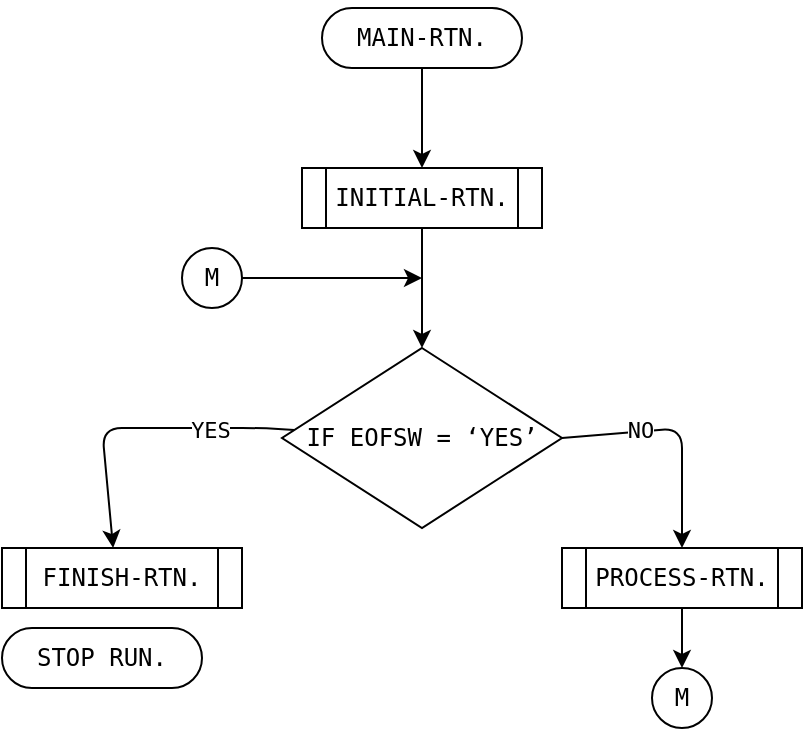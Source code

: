 <mxfile>
    <diagram id="iW75xdOQpVPAaC8EbHIs" name="main-process">
        <mxGraphModel dx="1087" dy="515" grid="1" gridSize="10" guides="1" tooltips="1" connect="1" arrows="1" fold="1" page="1" pageScale="1" pageWidth="850" pageHeight="1100" math="0" shadow="0">
            <root>
                <mxCell id="0"/>
                <mxCell id="1" parent="0"/>
                <mxCell id="4" value="" style="edgeStyle=none;html=1;" parent="1" source="2" target="3" edge="1">
                    <mxGeometry relative="1" as="geometry"/>
                </mxCell>
                <mxCell id="2" value="&lt;pre&gt;MAIN-RTN.&lt;/pre&gt;" style="rounded=1;whiteSpace=wrap;html=1;arcSize=50;" parent="1" vertex="1">
                    <mxGeometry x="390" y="150" width="100" height="30" as="geometry"/>
                </mxCell>
                <mxCell id="7" value="" style="edgeStyle=none;html=1;" parent="1" source="3" target="6" edge="1">
                    <mxGeometry relative="1" as="geometry"/>
                </mxCell>
                <mxCell id="3" value="&lt;pre&gt;INITIAL-RTN.&lt;/pre&gt;&lt;p align=&quot;center&quot; class=&quot;MsoNormal&quot;&gt;&lt;/p&gt;" style="shape=process;whiteSpace=wrap;html=1;backgroundOutline=1;" parent="1" vertex="1">
                    <mxGeometry x="380" y="230" width="120" height="30" as="geometry"/>
                </mxCell>
                <mxCell id="9" style="edgeStyle=none;html=1;entryX=0.463;entryY=-0.001;entryDx=0;entryDy=0;entryPerimeter=0;" parent="1" source="6" target="8" edge="1">
                    <mxGeometry relative="1" as="geometry">
                        <Array as="points">
                            <mxPoint x="360" y="360"/>
                            <mxPoint x="280" y="360"/>
                        </Array>
                    </mxGeometry>
                </mxCell>
                <mxCell id="17" value="&lt;pre&gt;YES&lt;/pre&gt;" style="edgeLabel;html=1;align=center;verticalAlign=middle;resizable=0;points=[];" parent="9" vertex="1" connectable="0">
                    <mxGeometry x="-0.463" y="1" relative="1" as="geometry">
                        <mxPoint as="offset"/>
                    </mxGeometry>
                </mxCell>
                <mxCell id="11" style="edgeStyle=none;html=1;exitX=1;exitY=0.5;exitDx=0;exitDy=0;entryX=0.5;entryY=0;entryDx=0;entryDy=0;" parent="1" source="6" target="10" edge="1">
                    <mxGeometry relative="1" as="geometry">
                        <Array as="points">
                            <mxPoint x="570" y="360"/>
                        </Array>
                    </mxGeometry>
                </mxCell>
                <mxCell id="18" value="&lt;pre&gt;NO&lt;/pre&gt;" style="edgeLabel;html=1;align=center;verticalAlign=middle;resizable=0;points=[];" parent="11" vertex="1" connectable="0">
                    <mxGeometry x="-0.353" y="1" relative="1" as="geometry">
                        <mxPoint as="offset"/>
                    </mxGeometry>
                </mxCell>
                <mxCell id="6" value="&lt;pre&gt;IF EOFSW = ‘YES’&lt;/pre&gt;&lt;p align=&quot;center&quot; class=&quot;MsoNormal&quot;&gt;&lt;/p&gt;" style="rhombus;whiteSpace=wrap;html=1;" parent="1" vertex="1">
                    <mxGeometry x="370" y="320" width="140" height="90" as="geometry"/>
                </mxCell>
                <mxCell id="8" value="&lt;pre&gt;FINISH-RTN.&lt;/pre&gt;" style="shape=process;whiteSpace=wrap;html=1;backgroundOutline=1;" parent="1" vertex="1">
                    <mxGeometry x="230" y="420" width="120" height="30" as="geometry"/>
                </mxCell>
                <mxCell id="16" style="edgeStyle=none;html=1;exitX=0.5;exitY=1;exitDx=0;exitDy=0;entryX=0.5;entryY=0;entryDx=0;entryDy=0;" parent="1" source="10" target="15" edge="1">
                    <mxGeometry relative="1" as="geometry"/>
                </mxCell>
                <mxCell id="10" value="&lt;pre&gt;PROCESS-RTN.&lt;/pre&gt;" style="shape=process;whiteSpace=wrap;html=1;backgroundOutline=1;" parent="1" vertex="1">
                    <mxGeometry x="510" y="420" width="120" height="30" as="geometry"/>
                </mxCell>
                <mxCell id="13" value="&lt;pre&gt;STOP RUN.&lt;/pre&gt;" style="rounded=1;whiteSpace=wrap;html=1;arcSize=50;" parent="1" vertex="1">
                    <mxGeometry x="230" y="460" width="100" height="30" as="geometry"/>
                </mxCell>
                <mxCell id="15" value="&lt;pre&gt;M&lt;/pre&gt;" style="ellipse;whiteSpace=wrap;html=1;aspect=fixed;" parent="1" vertex="1">
                    <mxGeometry x="555" y="480" width="30" height="30" as="geometry"/>
                </mxCell>
                <mxCell id="20" style="edgeStyle=none;html=1;" parent="1" source="19" edge="1">
                    <mxGeometry relative="1" as="geometry">
                        <mxPoint x="440" y="285" as="targetPoint"/>
                    </mxGeometry>
                </mxCell>
                <mxCell id="19" value="&lt;pre&gt;M&lt;/pre&gt;" style="ellipse;whiteSpace=wrap;html=1;aspect=fixed;" parent="1" vertex="1">
                    <mxGeometry x="320" y="270" width="30" height="30" as="geometry"/>
                </mxCell>
            </root>
        </mxGraphModel>
    </diagram>
    <diagram id="k4uJYlcKyp33gYcqn52G" name="initial-rtn">
        <mxGraphModel dx="621" dy="294" grid="1" gridSize="10" guides="1" tooltips="1" connect="1" arrows="1" fold="1" page="1" pageScale="1" pageWidth="850" pageHeight="1100" math="0" shadow="0">
            <root>
                <mxCell id="0"/>
                <mxCell id="1" parent="0"/>
                <mxCell id="qPFKyn2VXZba24kUAFU7-1" style="edgeStyle=none;html=1;exitX=0.5;exitY=1;exitDx=0;exitDy=0;entryX=0.491;entryY=0.002;entryDx=0;entryDy=0;entryPerimeter=0;fontSize=11;fontColor=#F0F0F0;" parent="1" source="JNNsPXFSB_ZQwAHoGxBh-2" target="JNNsPXFSB_ZQwAHoGxBh-3" edge="1">
                    <mxGeometry relative="1" as="geometry"/>
                </mxCell>
                <mxCell id="JNNsPXFSB_ZQwAHoGxBh-2" value="&lt;pre&gt;INITIAL-RTN.&lt;/pre&gt;&lt;p align=&quot;center&quot; class=&quot;MsoNormal&quot;&gt;&lt;/p&gt;" style="rounded=1;whiteSpace=wrap;html=1;arcSize=50;" parent="1" vertex="1">
                    <mxGeometry x="350" y="70" width="120" height="40" as="geometry"/>
                </mxCell>
                <mxCell id="fxMx7R2LBYrm5y1K-BJE-2" style="edgeStyle=none;html=1;exitX=0.5;exitY=1;exitDx=0;exitDy=0;entryX=0.5;entryY=0;entryDx=0;entryDy=0;" parent="1" source="JNNsPXFSB_ZQwAHoGxBh-3" target="qPFKyn2VXZba24kUAFU7-2" edge="1">
                    <mxGeometry relative="1" as="geometry"/>
                </mxCell>
                <mxCell id="JNNsPXFSB_ZQwAHoGxBh-3" value="&lt;pre style=&quot;font-size: 11px;&quot;&gt;&lt;font style=&quot;font-size: 11px;&quot;&gt;&lt;span style=&quot;background-color: initial;&quot;&gt;INFILE, REC-IN, ACCNO-IN, ACCNAME-IN, TC,&amp;nbsp;&lt;/span&gt;&lt;span style=&quot;background-color: initial;&quot;&gt;AMOUNT&lt;br&gt;&lt;/span&gt;&lt;/font&gt;&lt;pre style=&quot;&quot;&gt;&lt;font style=&quot;font-size: 11px;&quot;&gt;&lt;font style=&quot;font-size: 11px;&quot;&gt;OUTFILE, OUTREC, REC-OUT, ACCNO-OUT, ACCNAME-OUT, &lt;/font&gt;&lt;br&gt;&lt;/font&gt;&lt;pre&gt;&lt;font style=&quot;font-size: 11px;&quot;&gt;TOTDREC – “&lt;span style=&quot;&quot; lang=&quot;EN-PH&quot;&gt;TOTAL DEPOSITORS: “, DCTR-OUT | DCTR=0&lt;/span&gt;&lt;/font&gt;&lt;pre style=&quot;&quot;&gt;&lt;font style=&quot;font-size: 11px;&quot;&gt;&lt;font style=&quot;font-size: 11px;&quot;&gt;&lt;span style=&quot;&quot; lang=&quot;EN-PH&quot;&gt;TOTBREC – “TOTAL ACCUMULATED BALANCES: “, BCTR-OUT | BCTR=0&lt;/span&gt;&lt;/font&gt;&lt;font style=&quot;font-size: 11px;&quot;&gt;&lt;span style=&quot;&quot; lang=&quot;EN-PH&quot;&gt;&lt;br&gt;&lt;/span&gt;&lt;/font&gt;&lt;font style=&quot;font-size: 11px;&quot;&gt;&lt;span style=&quot;&quot; lang=&quot;EN-PH&quot;&gt;TOTBREC – “TOTAL ACCUMULATED BALANCES: “, BCTR-OUT | BCTR=0&lt;/span&gt;&lt;/font&gt;&lt;font style=&quot;font-size: 11px;&quot;&gt;&lt;span style=&quot;&quot; lang=&quot;EN-PH&quot;&gt;&lt;br&gt;&lt;/span&gt;&lt;/font&gt;&lt;font style=&quot;font-size: 11px;&quot;&gt;&lt;span style=&quot;&quot; lang=&quot;EN-PH&quot;&gt;TOTBREC – “TOTAL ACCUMULATED BALANCES: “, BCTR-OUT | BCTR=0&lt;/span&gt;&lt;/font&gt;&lt;/font&gt;&lt;/pre&gt;&lt;/pre&gt;&lt;/pre&gt;&lt;/pre&gt;&lt;pre style=&quot;font-size: 11px;&quot;&gt;&lt;font style=&quot;font-size: 11px;&quot;&gt;BAL-OUT&amp;nbsp; | BAL = 0 | EOFSW = ‘NO ‘&amp;nbsp; | TACCNO = ‘ ‘&amp;nbsp; | TACCNAME = ‘ ‘&lt;/font&gt;&lt;/pre&gt;" style="shape=hexagon;perimeter=hexagonPerimeter2;whiteSpace=wrap;html=1;fixedSize=1;size=30;align=center;" parent="1" vertex="1">
                    <mxGeometry x="50" y="140" width="740" height="170" as="geometry"/>
                </mxCell>
                <mxCell id="ynqW-IwG-EB5LRX2iBab-1" style="edgeStyle=none;html=1;exitX=0.5;exitY=1;exitDx=0;exitDy=0;entryX=0.5;entryY=0;entryDx=0;entryDy=0;" parent="1" source="qPFKyn2VXZba24kUAFU7-2" target="qPFKyn2VXZba24kUAFU7-3" edge="1">
                    <mxGeometry relative="1" as="geometry"/>
                </mxCell>
                <mxCell id="qPFKyn2VXZba24kUAFU7-2" value="&lt;pre&gt;OPEN INPUT INFILE&lt;br/&gt;OUTPUT OUTFILE.&lt;/pre&gt;&lt;p align=&quot;center&quot; class=&quot;MsoNormal&quot;&gt;&lt;/p&gt;" style="rounded=0;whiteSpace=wrap;html=1;labelBackgroundColor=#18141D;fontSize=11;fontColor=#F0F0F0;" parent="1" vertex="1">
                    <mxGeometry x="325" y="327" width="190" height="50" as="geometry"/>
                </mxCell>
                <mxCell id="fxMx7R2LBYrm5y1K-BJE-1" style="edgeStyle=none;html=1;exitX=0.5;exitY=1;exitDx=0;exitDy=0;entryX=0.5;entryY=0;entryDx=0;entryDy=0;" parent="1" source="qPFKyn2VXZba24kUAFU7-3" target="qPFKyn2VXZba24kUAFU7-4" edge="1">
                    <mxGeometry relative="1" as="geometry"/>
                </mxCell>
                <mxCell id="qPFKyn2VXZba24kUAFU7-3" value="&lt;pre&gt;READ INFILE&lt;/pre&gt;" style="shape=parallelogram;perimeter=parallelogramPerimeter;whiteSpace=wrap;html=1;fixedSize=1;labelBackgroundColor=#18141D;fontSize=11;fontColor=#F0F0F0;" parent="1" vertex="1">
                    <mxGeometry x="350" y="389" width="120" height="60" as="geometry"/>
                </mxCell>
                <mxCell id="qPFKyn2VXZba24kUAFU7-12" style="edgeStyle=none;html=1;entryX=0.379;entryY=0.037;entryDx=0;entryDy=0;entryPerimeter=0;fontSize=11;fontColor=#F0F0F0;" parent="1" source="qPFKyn2VXZba24kUAFU7-4" target="qPFKyn2VXZba24kUAFU7-6" edge="1">
                    <mxGeometry relative="1" as="geometry">
                        <Array as="points">
                            <mxPoint x="250" y="504"/>
                        </Array>
                    </mxGeometry>
                </mxCell>
                <mxCell id="Vyr_tkfjEYzoEg9N8U9o-1" value="&lt;font face=&quot;Courier New&quot;&gt;YES&lt;/font&gt;" style="edgeLabel;html=1;align=center;verticalAlign=middle;resizable=0;points=[];" vertex="1" connectable="0" parent="qPFKyn2VXZba24kUAFU7-12">
                    <mxGeometry x="-0.445" y="-1" relative="1" as="geometry">
                        <mxPoint as="offset"/>
                    </mxGeometry>
                </mxCell>
                <mxCell id="qPFKyn2VXZba24kUAFU7-14" style="edgeStyle=none;html=1;entryX=0.472;entryY=-0.062;entryDx=0;entryDy=0;entryPerimeter=0;fontSize=11;fontColor=#F0F0F0;" parent="1" source="qPFKyn2VXZba24kUAFU7-4" target="qPFKyn2VXZba24kUAFU7-13" edge="1">
                    <mxGeometry relative="1" as="geometry">
                        <Array as="points">
                            <mxPoint x="570" y="500"/>
                        </Array>
                    </mxGeometry>
                </mxCell>
                <mxCell id="Vyr_tkfjEYzoEg9N8U9o-2" value="NO" style="edgeLabel;html=1;align=center;verticalAlign=middle;resizable=0;points=[];fontFamily=Courier New;" vertex="1" connectable="0" parent="qPFKyn2VXZba24kUAFU7-14">
                    <mxGeometry x="-0.141" relative="1" as="geometry">
                        <mxPoint as="offset"/>
                    </mxGeometry>
                </mxCell>
                <mxCell id="qPFKyn2VXZba24kUAFU7-4" value="&lt;pre&gt;AT END&lt;/pre&gt;" style="rhombus;whiteSpace=wrap;html=1;labelBackgroundColor=#18141D;fontSize=11;fontColor=#F0F0F0;" parent="1" vertex="1">
                    <mxGeometry x="360" y="464" width="80" height="80" as="geometry"/>
                </mxCell>
                <mxCell id="qPFKyn2VXZba24kUAFU7-10" style="edgeStyle=none;html=1;entryX=0;entryY=0.75;entryDx=0;entryDy=0;fontSize=11;fontColor=#F0F0F0;" parent="1" source="qPFKyn2VXZba24kUAFU7-6" target="qPFKyn2VXZba24kUAFU7-8" edge="1">
                    <mxGeometry relative="1" as="geometry">
                        <Array as="points">
                            <mxPoint x="275" y="650"/>
                        </Array>
                    </mxGeometry>
                </mxCell>
                <mxCell id="qPFKyn2VXZba24kUAFU7-6" value="&lt;pre&gt;MOVE&amp;nbsp; 'YES' TO 'EOFSW.&amp;nbsp;&lt;/pre&gt;" style="rounded=0;whiteSpace=wrap;html=1;labelBackgroundColor=#18141D;fontSize=11;fontColor=#F0F0F0;" parent="1" vertex="1">
                    <mxGeometry x="190" y="544" width="170" height="46" as="geometry"/>
                </mxCell>
                <mxCell id="qPFKyn2VXZba24kUAFU7-8" value="&lt;pre&gt;RETURN&lt;/pre&gt;&lt;p align=&quot;center&quot; class=&quot;MsoNormal&quot;&gt;&lt;/p&gt;" style="rounded=1;whiteSpace=wrap;html=1;arcSize=50;" parent="1" vertex="1">
                    <mxGeometry x="350" y="620" width="120" height="40" as="geometry"/>
                </mxCell>
                <mxCell id="qPFKyn2VXZba24kUAFU7-15" style="edgeStyle=none;html=1;entryX=1;entryY=0.75;entryDx=0;entryDy=0;fontSize=11;fontColor=#F0F0F0;" parent="1" source="qPFKyn2VXZba24kUAFU7-13" target="qPFKyn2VXZba24kUAFU7-8" edge="1">
                    <mxGeometry relative="1" as="geometry">
                        <Array as="points">
                            <mxPoint x="575" y="650"/>
                        </Array>
                    </mxGeometry>
                </mxCell>
                <mxCell id="qPFKyn2VXZba24kUAFU7-13" value="&lt;pre&gt;&lt;p align=&quot;center&quot; class=&quot;MsoNormal&quot;&gt;MOVE ACCNO-IN TO TACCNO.&lt;br&gt;MOVE ACCNAME-IN TO TACCNAME.&lt;/p&gt;&lt;/pre&gt;" style="rounded=0;whiteSpace=wrap;html=1;labelBackgroundColor=#18141D;fontSize=11;fontColor=#F0F0F0;" parent="1" vertex="1">
                    <mxGeometry x="470" y="544" width="210" height="56" as="geometry"/>
                </mxCell>
            </root>
        </mxGraphModel>
    </diagram>
    <diagram id="8lONlVj879tS5M38CXtB" name="process-rtn">
        <mxGraphModel dx="621" dy="294" grid="1" gridSize="10" guides="1" tooltips="1" connect="1" arrows="1" fold="1" page="1" pageScale="1" pageWidth="850" pageHeight="1100" math="0" shadow="0">
            <root>
                <mxCell id="0"/>
                <mxCell id="1" parent="0"/>
                <mxCell id="DVDAP2Rj-ki6O6vhwZNl-1" style="edgeStyle=none;html=1;entryX=0.5;entryY=0;entryDx=0;entryDy=0;fontColor=none;" parent="1" source="uAgVXcSkE7LuQJuf7o8H-2" target="uAgVXcSkE7LuQJuf7o8H-9" edge="1">
                    <mxGeometry relative="1" as="geometry"/>
                </mxCell>
                <mxCell id="uAgVXcSkE7LuQJuf7o8H-2" value="&lt;pre&gt;PROCESS-RTN.&lt;/pre&gt;" style="rounded=1;whiteSpace=wrap;html=1;arcSize=50;" parent="1" vertex="1">
                    <mxGeometry x="381.88" y="140" width="100" height="30" as="geometry"/>
                </mxCell>
                <mxCell id="u3G4bJ6si0Gmxz9wS87w-6" style="edgeStyle=none;html=1;entryX=0.481;entryY=-0.076;entryDx=0;entryDy=0;entryPerimeter=0;fontColor=#F0F0F0;" parent="1" source="uAgVXcSkE7LuQJuf7o8H-9" target="u3G4bJ6si0Gmxz9wS87w-1" edge="1">
                    <mxGeometry relative="1" as="geometry">
                        <Array as="points">
                            <mxPoint x="300" y="250"/>
                            <mxPoint x="240" y="250"/>
                        </Array>
                    </mxGeometry>
                </mxCell>
                <mxCell id="BCTRiw1iV9nBS8iUXPFg-2" value="NO" style="edgeLabel;html=1;align=center;verticalAlign=middle;resizable=0;points=[];fontFamily=Courier New;" vertex="1" connectable="0" parent="u3G4bJ6si0Gmxz9wS87w-6">
                    <mxGeometry x="-0.322" y="1" relative="1" as="geometry">
                        <mxPoint as="offset"/>
                    </mxGeometry>
                </mxCell>
                <mxCell id="u3G4bJ6si0Gmxz9wS87w-10" style="edgeStyle=none;html=1;fontColor=#F0F0F0;entryX=1;entryY=0.5;entryDx=0;entryDy=0;" parent="1" source="uAgVXcSkE7LuQJuf7o8H-9" target="u3G4bJ6si0Gmxz9wS87w-9" edge="1">
                    <mxGeometry relative="1" as="geometry">
                        <mxPoint x="600" y="260" as="targetPoint"/>
                        <Array as="points">
                            <mxPoint x="600" y="260"/>
                            <mxPoint x="600" y="360"/>
                        </Array>
                    </mxGeometry>
                </mxCell>
                <mxCell id="BCTRiw1iV9nBS8iUXPFg-3" value="YES" style="edgeLabel;html=1;align=center;verticalAlign=middle;resizable=0;points=[];fontFamily=Courier New;" vertex="1" connectable="0" parent="u3G4bJ6si0Gmxz9wS87w-10">
                    <mxGeometry x="-0.652" y="-1" relative="1" as="geometry">
                        <mxPoint as="offset"/>
                    </mxGeometry>
                </mxCell>
                <mxCell id="uAgVXcSkE7LuQJuf7o8H-9" value="&lt;pre&gt;&lt;p align=&quot;center&quot; class=&quot;MsoNormal&quot;&gt;IF ACCNO-IN = 'TACCNO'&lt;/p&gt;&lt;/pre&gt;&lt;p align=&quot;center&quot; class=&quot;MsoNormal&quot;&gt;&lt;/p&gt;" style="rhombus;whiteSpace=wrap;html=1;" parent="1" vertex="1">
                    <mxGeometry x="330" y="200" width="203.75" height="110" as="geometry"/>
                </mxCell>
                <mxCell id="u3G4bJ6si0Gmxz9wS87w-8" style="edgeStyle=none;html=1;fontColor=#F0F0F0;" parent="1" source="u3G4bJ6si0Gmxz9wS87w-1" target="u3G4bJ6si0Gmxz9wS87w-9" edge="1">
                    <mxGeometry relative="1" as="geometry">
                        <mxPoint x="420" y="360" as="targetPoint"/>
                    </mxGeometry>
                </mxCell>
                <mxCell id="u3G4bJ6si0Gmxz9wS87w-1" value="&lt;pre&gt;&lt;br/&gt;&lt;p align=&quot;center&quot; class=&quot;MsoNormal&quot;&gt;ACCNT-BREAK-RTN.&lt;/p&gt;&lt;br/&gt;&lt;/pre&gt;" style="shape=process;whiteSpace=wrap;html=1;backgroundOutline=1;" parent="1" vertex="1">
                    <mxGeometry x="170" y="345" width="150" height="35" as="geometry"/>
                </mxCell>
                <mxCell id="u3G4bJ6si0Gmxz9wS87w-14" style="edgeStyle=none;html=1;entryX=0.5;entryY=0;entryDx=0;entryDy=0;fontColor=#F0F0F0;" parent="1" source="u3G4bJ6si0Gmxz9wS87w-9" target="u3G4bJ6si0Gmxz9wS87w-13" edge="1">
                    <mxGeometry relative="1" as="geometry"/>
                </mxCell>
                <mxCell id="u3G4bJ6si0Gmxz9wS87w-9" value="" style="ellipse;whiteSpace=wrap;html=1;aspect=fixed;labelBackgroundColor=#18141D;fontColor=#F0F0F0;" parent="1" vertex="1">
                    <mxGeometry x="425" y="340" width="40" height="40" as="geometry"/>
                </mxCell>
                <mxCell id="u3G4bJ6si0Gmxz9wS87w-15" style="edgeStyle=none;html=1;exitX=0;exitY=0.5;exitDx=0;exitDy=0;fontColor=#F0F0F0;" parent="1" source="u3G4bJ6si0Gmxz9wS87w-13" edge="1">
                    <mxGeometry relative="1" as="geometry">
                        <mxPoint x="240" y="520" as="targetPoint"/>
                        <Array as="points">
                            <mxPoint x="240" y="470"/>
                        </Array>
                    </mxGeometry>
                </mxCell>
                <mxCell id="BCTRiw1iV9nBS8iUXPFg-4" value="NO" style="edgeLabel;html=1;align=center;verticalAlign=middle;resizable=0;points=[];fontFamily=Courier New;" vertex="1" connectable="0" parent="u3G4bJ6si0Gmxz9wS87w-15">
                    <mxGeometry x="-0.359" y="-1" relative="1" as="geometry">
                        <mxPoint as="offset"/>
                    </mxGeometry>
                </mxCell>
                <mxCell id="u3G4bJ6si0Gmxz9wS87w-20" style="edgeStyle=none;html=1;fontColor=#F0F0F0;" parent="1" source="u3G4bJ6si0Gmxz9wS87w-13" edge="1">
                    <mxGeometry relative="1" as="geometry">
                        <mxPoint x="660" y="520" as="targetPoint"/>
                        <Array as="points">
                            <mxPoint x="660" y="470"/>
                        </Array>
                    </mxGeometry>
                </mxCell>
                <mxCell id="BCTRiw1iV9nBS8iUXPFg-5" value="YES" style="edgeLabel;html=1;align=center;verticalAlign=middle;resizable=0;points=[];fontFamily=Courier New;" vertex="1" connectable="0" parent="u3G4bJ6si0Gmxz9wS87w-20">
                    <mxGeometry x="-0.122" y="-1" relative="1" as="geometry">
                        <mxPoint as="offset"/>
                    </mxGeometry>
                </mxCell>
                <mxCell id="u3G4bJ6si0Gmxz9wS87w-13" value="&lt;pre&gt;&lt;p align=&quot;center&quot; class=&quot;MsoNormal&quot;&gt;IF TC = 'D' &lt;/p&gt;&lt;/pre&gt;&lt;p align=&quot;center&quot; class=&quot;MsoNormal&quot;&gt;&lt;/p&gt;" style="rhombus;whiteSpace=wrap;html=1;" parent="1" vertex="1">
                    <mxGeometry x="362.5" y="420" width="165" height="100" as="geometry"/>
                </mxCell>
                <mxCell id="u3G4bJ6si0Gmxz9wS87w-25" style="edgeStyle=none;html=1;entryX=0;entryY=0.5;entryDx=0;entryDy=0;fontColor=#F0F0F0;" parent="1" source="u3G4bJ6si0Gmxz9wS87w-19" target="u3G4bJ6si0Gmxz9wS87w-22" edge="1">
                    <mxGeometry relative="1" as="geometry">
                        <Array as="points">
                            <mxPoint x="250" y="650"/>
                        </Array>
                    </mxGeometry>
                </mxCell>
                <mxCell id="u3G4bJ6si0Gmxz9wS87w-19" value="&lt;pre&gt;SUBTRACT AMOUNT FROM BAL.&amp;nbsp;&lt;/pre&gt;" style="rounded=0;whiteSpace=wrap;html=1;labelBackgroundColor=#18141D;fontColor=#F0F0F0;" parent="1" vertex="1">
                    <mxGeometry x="147.5" y="520" width="195" height="40" as="geometry"/>
                </mxCell>
                <mxCell id="u3G4bJ6si0Gmxz9wS87w-24" style="edgeStyle=none;html=1;fontColor=#F0F0F0;" parent="1" source="u3G4bJ6si0Gmxz9wS87w-21" target="u3G4bJ6si0Gmxz9wS87w-22" edge="1">
                    <mxGeometry relative="1" as="geometry">
                        <Array as="points">
                            <mxPoint x="650" y="650"/>
                        </Array>
                    </mxGeometry>
                </mxCell>
                <mxCell id="u3G4bJ6si0Gmxz9wS87w-21" value="&lt;pre&gt;ADD AMOUNT FROM BAL.&amp;nbsp;&lt;/pre&gt;" style="rounded=0;whiteSpace=wrap;html=1;labelBackgroundColor=#18141D;fontColor=#F0F0F0;" parent="1" vertex="1">
                    <mxGeometry x="560" y="520" width="195" height="60" as="geometry"/>
                </mxCell>
                <mxCell id="Zq8CB4EOCFxuvhyKGh03-1" style="edgeStyle=none;html=1;exitX=0.5;exitY=1;exitDx=0;exitDy=0;entryX=0.5;entryY=0;entryDx=0;entryDy=0;" parent="1" source="u3G4bJ6si0Gmxz9wS87w-22" target="u3G4bJ6si0Gmxz9wS87w-26" edge="1">
                    <mxGeometry relative="1" as="geometry"/>
                </mxCell>
                <mxCell id="u3G4bJ6si0Gmxz9wS87w-22" value="&lt;pre&gt;READ INFILE&lt;/pre&gt;" style="shape=parallelogram;perimeter=parallelogramPerimeter;whiteSpace=wrap;html=1;fixedSize=1;labelBackgroundColor=#18141D;fontColor=#F0F0F0;" parent="1" vertex="1">
                    <mxGeometry x="390" y="620" width="120" height="60" as="geometry"/>
                </mxCell>
                <mxCell id="u3G4bJ6si0Gmxz9wS87w-27" style="edgeStyle=none;html=1;fontColor=#F0F0F0;" parent="1" source="u3G4bJ6si0Gmxz9wS87w-26" edge="1">
                    <mxGeometry relative="1" as="geometry">
                        <mxPoint x="280" y="820" as="targetPoint"/>
                        <Array as="points">
                            <mxPoint x="280" y="760"/>
                        </Array>
                    </mxGeometry>
                </mxCell>
                <mxCell id="BCTRiw1iV9nBS8iUXPFg-6" value="YES" style="edgeLabel;html=1;align=center;verticalAlign=middle;resizable=0;points=[];fontFamily=Courier New;" vertex="1" connectable="0" parent="u3G4bJ6si0Gmxz9wS87w-27">
                    <mxGeometry x="-0.478" y="-2" relative="1" as="geometry">
                        <mxPoint as="offset"/>
                    </mxGeometry>
                </mxCell>
                <mxCell id="u3G4bJ6si0Gmxz9wS87w-36" style="edgeStyle=none;html=1;exitX=1;exitY=0.5;exitDx=0;exitDy=0;entryX=1;entryY=0.5;entryDx=0;entryDy=0;fontColor=#F0F0F0;" parent="1" source="u3G4bJ6si0Gmxz9wS87w-26" target="u3G4bJ6si0Gmxz9wS87w-34" edge="1">
                    <mxGeometry relative="1" as="geometry">
                        <Array as="points">
                            <mxPoint x="630" y="760"/>
                            <mxPoint x="640" y="960"/>
                        </Array>
                    </mxGeometry>
                </mxCell>
                <mxCell id="BCTRiw1iV9nBS8iUXPFg-7" value="NO" style="edgeLabel;html=1;align=center;verticalAlign=middle;resizable=0;points=[];fontFamily=Courier New;" vertex="1" connectable="0" parent="u3G4bJ6si0Gmxz9wS87w-36">
                    <mxGeometry x="-0.706" relative="1" as="geometry">
                        <mxPoint as="offset"/>
                    </mxGeometry>
                </mxCell>
                <mxCell id="u3G4bJ6si0Gmxz9wS87w-26" value="&lt;pre&gt;AT END&lt;/pre&gt;" style="rhombus;whiteSpace=wrap;html=1;labelBackgroundColor=#18141D;fontColor=#F0F0F0;" parent="1" vertex="1">
                    <mxGeometry x="385" y="710" width="130" height="110" as="geometry"/>
                </mxCell>
                <mxCell id="BCTRiw1iV9nBS8iUXPFg-1" style="edgeStyle=none;html=1;entryX=0.5;entryY=0;entryDx=0;entryDy=0;fontFamily=Courier New;" edge="1" parent="1" source="u3G4bJ6si0Gmxz9wS87w-28" target="u3G4bJ6si0Gmxz9wS87w-33">
                    <mxGeometry relative="1" as="geometry"/>
                </mxCell>
                <mxCell id="u3G4bJ6si0Gmxz9wS87w-28" value="&lt;pre&gt;MOVE 'YES' TO EOFSW.&lt;/pre&gt;" style="rounded=0;whiteSpace=wrap;html=1;labelBackgroundColor=#18141D;fontColor=#F0F0F0;" parent="1" vertex="1">
                    <mxGeometry x="190" y="820" width="195" height="40" as="geometry"/>
                </mxCell>
                <mxCell id="u3G4bJ6si0Gmxz9wS87w-35" style="edgeStyle=none;html=1;entryX=0;entryY=0.75;entryDx=0;entryDy=0;fontColor=#F0F0F0;" parent="1" source="u3G4bJ6si0Gmxz9wS87w-33" target="u3G4bJ6si0Gmxz9wS87w-34" edge="1">
                    <mxGeometry relative="1" as="geometry">
                        <Array as="points">
                            <mxPoint x="270" y="970"/>
                        </Array>
                    </mxGeometry>
                </mxCell>
                <mxCell id="u3G4bJ6si0Gmxz9wS87w-33" value="&lt;pre&gt;&lt;p align=&quot;center&quot; class=&quot;MsoNormal&quot;&gt;ACCNT-BREAK-RTN.&lt;/p&gt;&lt;/pre&gt;" style="shape=process;whiteSpace=wrap;html=1;backgroundOutline=1;" parent="1" vertex="1">
                    <mxGeometry x="200" y="880" width="150" height="35" as="geometry"/>
                </mxCell>
                <mxCell id="u3G4bJ6si0Gmxz9wS87w-34" value="&lt;pre&gt;RETURN.&lt;/pre&gt;" style="rounded=1;whiteSpace=wrap;html=1;arcSize=50;" parent="1" vertex="1">
                    <mxGeometry x="400" y="950" width="100" height="30" as="geometry"/>
                </mxCell>
            </root>
        </mxGraphModel>
    </diagram>
    <diagram id="Vynr69CDQYeTl5AzBuqJ" name="accnt-break-rtn">
        <mxGraphModel dx="1087" dy="515" grid="1" gridSize="10" guides="1" tooltips="1" connect="1" arrows="1" fold="1" page="1" pageScale="1" pageWidth="850" pageHeight="1100" math="0" shadow="0">
            <root>
                <mxCell id="0"/>
                <mxCell id="1" parent="0"/>
                <mxCell id="BeboHnabtrFSgBAjTzyA-1" style="edgeStyle=none;html=1;exitX=0.5;exitY=1;exitDx=0;exitDy=0;entryX=0.5;entryY=0;entryDx=0;entryDy=0;" parent="1" source="fD0qA0TeDbaFrUZA8Lpj-1" target="fD0qA0TeDbaFrUZA8Lpj-2" edge="1">
                    <mxGeometry relative="1" as="geometry"/>
                </mxCell>
                <mxCell id="fD0qA0TeDbaFrUZA8Lpj-1" value="&lt;pre&gt;ACCTN-BREAK-RTN.&lt;/pre&gt;" style="rounded=1;whiteSpace=wrap;html=1;labelBackgroundColor=#18141D;fontColor=#F0F0F0;arcSize=50;" parent="1" vertex="1">
                    <mxGeometry x="350" y="100" width="135" height="60" as="geometry"/>
                </mxCell>
                <mxCell id="BeboHnabtrFSgBAjTzyA-2" style="edgeStyle=none;html=1;exitX=0.5;exitY=1;exitDx=0;exitDy=0;entryX=0.5;entryY=0;entryDx=0;entryDy=0;" parent="1" source="fD0qA0TeDbaFrUZA8Lpj-2" target="fD0qA0TeDbaFrUZA8Lpj-4" edge="1">
                    <mxGeometry relative="1" as="geometry"/>
                </mxCell>
                <mxCell id="fD0qA0TeDbaFrUZA8Lpj-2" value="&lt;pre&gt;MOVE TACCNO TO ACCNO-OUT.&lt;br&gt;MOVE TACCNAME TO ACCNAME-OUT.&lt;br&gt;MOVE BAL TO BAL-OUT.&lt;/pre&gt;" style="rounded=0;whiteSpace=wrap;html=1;labelBackgroundColor=#18141D;fontColor=#F0F0F0;" parent="1" vertex="1">
                    <mxGeometry x="265.63" y="190" width="303.75" height="70" as="geometry"/>
                </mxCell>
                <mxCell id="BeboHnabtrFSgBAjTzyA-3" style="edgeStyle=none;html=1;exitX=0.5;exitY=1;exitDx=0;exitDy=0;entryX=0.5;entryY=0;entryDx=0;entryDy=0;" parent="1" source="fD0qA0TeDbaFrUZA8Lpj-4" target="fD0qA0TeDbaFrUZA8Lpj-6" edge="1">
                    <mxGeometry relative="1" as="geometry"/>
                </mxCell>
                <mxCell id="fD0qA0TeDbaFrUZA8Lpj-4" value="&lt;pre&gt;WRITE OUTREC FROM REC-OUT.&lt;/pre&gt;&lt;p align=&quot;center&quot; class=&quot;MsoNormal&quot;&gt;&lt;/p&gt;" style="shape=parallelogram;perimeter=parallelogramPerimeter;whiteSpace=wrap;html=1;fixedSize=1;labelBackgroundColor=#18141D;fontColor=#F0F0F0;" parent="1" vertex="1">
                    <mxGeometry x="297.5" y="280" width="240" height="70" as="geometry"/>
                </mxCell>
                <mxCell id="BeboHnabtrFSgBAjTzyA-4" style="edgeStyle=none;html=1;exitX=0.5;exitY=1;exitDx=0;exitDy=0;entryX=0.5;entryY=0;entryDx=0;entryDy=0;" parent="1" source="fD0qA0TeDbaFrUZA8Lpj-6" target="fD0qA0TeDbaFrUZA8Lpj-7" edge="1">
                    <mxGeometry relative="1" as="geometry"/>
                </mxCell>
                <mxCell id="fD0qA0TeDbaFrUZA8Lpj-6" value="&lt;pre&gt;ADD 1 TO DCTR.&lt;/pre&gt;&lt;pre&gt;ADD BAL TO BCTR.&lt;/pre&gt;" style="rounded=0;whiteSpace=wrap;html=1;labelBackgroundColor=#18141D;fontColor=#F0F0F0;" parent="1" vertex="1">
                    <mxGeometry x="265.63" y="370" width="290" height="66.29" as="geometry"/>
                </mxCell>
                <mxCell id="pFrqYFUwng74ebr4O_0g-1" style="edgeStyle=none;html=1;exitX=0.5;exitY=1;exitDx=0;exitDy=0;fontFamily=Courier New;" edge="1" parent="1" source="fD0qA0TeDbaFrUZA8Lpj-7" target="fD0qA0TeDbaFrUZA8Lpj-8">
                    <mxGeometry relative="1" as="geometry"/>
                </mxCell>
                <mxCell id="fD0qA0TeDbaFrUZA8Lpj-7" value="&lt;pre&gt;MOVE ACCNO-IN TO TACCNO.&lt;/pre&gt;&lt;pre&gt; MOVE ACCNONAME-IN TO TACCNAME.&lt;/pre&gt;" style="rounded=0;whiteSpace=wrap;html=1;labelBackgroundColor=#18141D;fontColor=#F0F0F0;" parent="1" vertex="1">
                    <mxGeometry x="272.51" y="456" width="290" height="66.29" as="geometry"/>
                </mxCell>
                <mxCell id="QCgT9S9ghKRQSyXqlo9I-1" style="edgeStyle=none;html=1;entryX=0.5;entryY=0;entryDx=0;entryDy=0;" parent="1" source="fD0qA0TeDbaFrUZA8Lpj-8" target="fD0qA0TeDbaFrUZA8Lpj-9" edge="1">
                    <mxGeometry relative="1" as="geometry"/>
                </mxCell>
                <mxCell id="fD0qA0TeDbaFrUZA8Lpj-8" value="&lt;pre&gt;MOVE 0 TO BAL.&lt;/pre&gt;" style="rounded=0;whiteSpace=wrap;html=1;labelBackgroundColor=#18141D;fontColor=#F0F0F0;" parent="1" vertex="1">
                    <mxGeometry x="272.51" y="540" width="290" height="66.29" as="geometry"/>
                </mxCell>
                <mxCell id="fD0qA0TeDbaFrUZA8Lpj-9" value="&lt;pre&gt;RETURN&lt;/pre&gt;" style="rounded=1;whiteSpace=wrap;html=1;labelBackgroundColor=#18141D;fontColor=#F0F0F0;arcSize=50;" parent="1" vertex="1">
                    <mxGeometry x="343.13" y="630" width="146.87" height="40" as="geometry"/>
                </mxCell>
            </root>
        </mxGraphModel>
    </diagram>
    <diagram id="cz_Z1RTOQEQe3QxLSjGv" name="finish-rtn">
        <mxGraphModel dx="1087" dy="515" grid="1" gridSize="10" guides="1" tooltips="1" connect="1" arrows="1" fold="1" page="1" pageScale="1" pageWidth="850" pageHeight="1100" math="0" shadow="0">
            <root>
                <mxCell id="0"/>
                <mxCell id="1" parent="0"/>
                <mxCell id="gfyf12BkMXp9_CpowExO-1" style="edgeStyle=none;html=1;exitX=0.5;exitY=1;exitDx=0;exitDy=0;entryX=0.466;entryY=-0.033;entryDx=0;entryDy=0;entryPerimeter=0;" parent="1" source="_xxMzUl0x7yWR2BOCNSC-1" target="gv_gUJh9G303_6iAeJs--1" edge="1">
                    <mxGeometry relative="1" as="geometry"/>
                </mxCell>
                <mxCell id="_xxMzUl0x7yWR2BOCNSC-1" value="&lt;pre&gt;FINISH RTN.&lt;/pre&gt;" style="rounded=1;whiteSpace=wrap;html=1;labelBackgroundColor=#18141D;fontColor=#F0F0F0;arcSize=50;" parent="1" vertex="1">
                    <mxGeometry x="350" y="100" width="135" height="40" as="geometry"/>
                </mxCell>
                <mxCell id="gfyf12BkMXp9_CpowExO-2" style="edgeStyle=none;html=1;exitX=0.5;exitY=1;exitDx=0;exitDy=0;entryX=0.5;entryY=0;entryDx=0;entryDy=0;" parent="1" source="gv_gUJh9G303_6iAeJs--1" target="ZHTOrtUjAYC8c5XZwQaR-1" edge="1">
                    <mxGeometry relative="1" as="geometry"/>
                </mxCell>
                <mxCell id="gv_gUJh9G303_6iAeJs--1" value="&lt;pre&gt;MOVE DCTR TO DCTR-OUT.&lt;br&gt;&amp;nbsp;MOVE BCTR TO BCTR-OUT.&lt;/pre&gt;" style="rounded=0;whiteSpace=wrap;html=1;labelBackgroundColor=#18141D;fontColor=#F0F0F0;" parent="1" vertex="1">
                    <mxGeometry x="286" y="160" width="277" height="60" as="geometry"/>
                </mxCell>
                <mxCell id="gfyf12BkMXp9_CpowExO-3" style="edgeStyle=none;html=1;exitX=0.5;exitY=1;exitDx=0;exitDy=0;" parent="1" source="ZHTOrtUjAYC8c5XZwQaR-1" target="ZHTOrtUjAYC8c5XZwQaR-2" edge="1">
                    <mxGeometry relative="1" as="geometry"/>
                </mxCell>
                <mxCell id="ZHTOrtUjAYC8c5XZwQaR-1" value="&lt;pre&gt;&lt;p align=&quot;center&quot; class=&quot;MsoNormal&quot;&gt;WRITE OUTREC FROM TOTDREC.&lt;br&gt;WRITE OUTREC FROM TOTBREC&lt;/p&gt;&lt;/pre&gt;&lt;p align=&quot;center&quot; class=&quot;MsoNormal&quot;&gt;&lt;/p&gt;" style="shape=parallelogram;perimeter=parallelogramPerimeter;whiteSpace=wrap;html=1;fixedSize=1;labelBackgroundColor=#18141D;fontColor=#F0F0F0;" parent="1" vertex="1">
                    <mxGeometry x="304.5" y="240" width="240" height="70" as="geometry"/>
                </mxCell>
                <mxCell id="gfyf12BkMXp9_CpowExO-4" style="edgeStyle=none;html=1;exitX=0.5;exitY=1;exitDx=0;exitDy=0;entryX=0.5;entryY=0;entryDx=0;entryDy=0;" parent="1" source="ZHTOrtUjAYC8c5XZwQaR-2" target="ZHTOrtUjAYC8c5XZwQaR-4" edge="1">
                    <mxGeometry relative="1" as="geometry"/>
                </mxCell>
                <mxCell id="ZHTOrtUjAYC8c5XZwQaR-2" value="&lt;pre&gt;CLOSE INFILE OUTFILE. &lt;/pre&gt;" style="rounded=0;whiteSpace=wrap;html=1;labelBackgroundColor=#18141D;fontColor=#F0F0F0;" parent="1" vertex="1">
                    <mxGeometry x="307" y="330" width="221" height="40" as="geometry"/>
                </mxCell>
                <mxCell id="ZHTOrtUjAYC8c5XZwQaR-4" value="&lt;pre&gt;RETURN&lt;/pre&gt;" style="rounded=1;whiteSpace=wrap;html=1;labelBackgroundColor=#18141D;fontColor=#F0F0F0;arcSize=50;" parent="1" vertex="1">
                    <mxGeometry x="350" y="390" width="135" height="40" as="geometry"/>
                </mxCell>
            </root>
        </mxGraphModel>
    </diagram>
</mxfile>